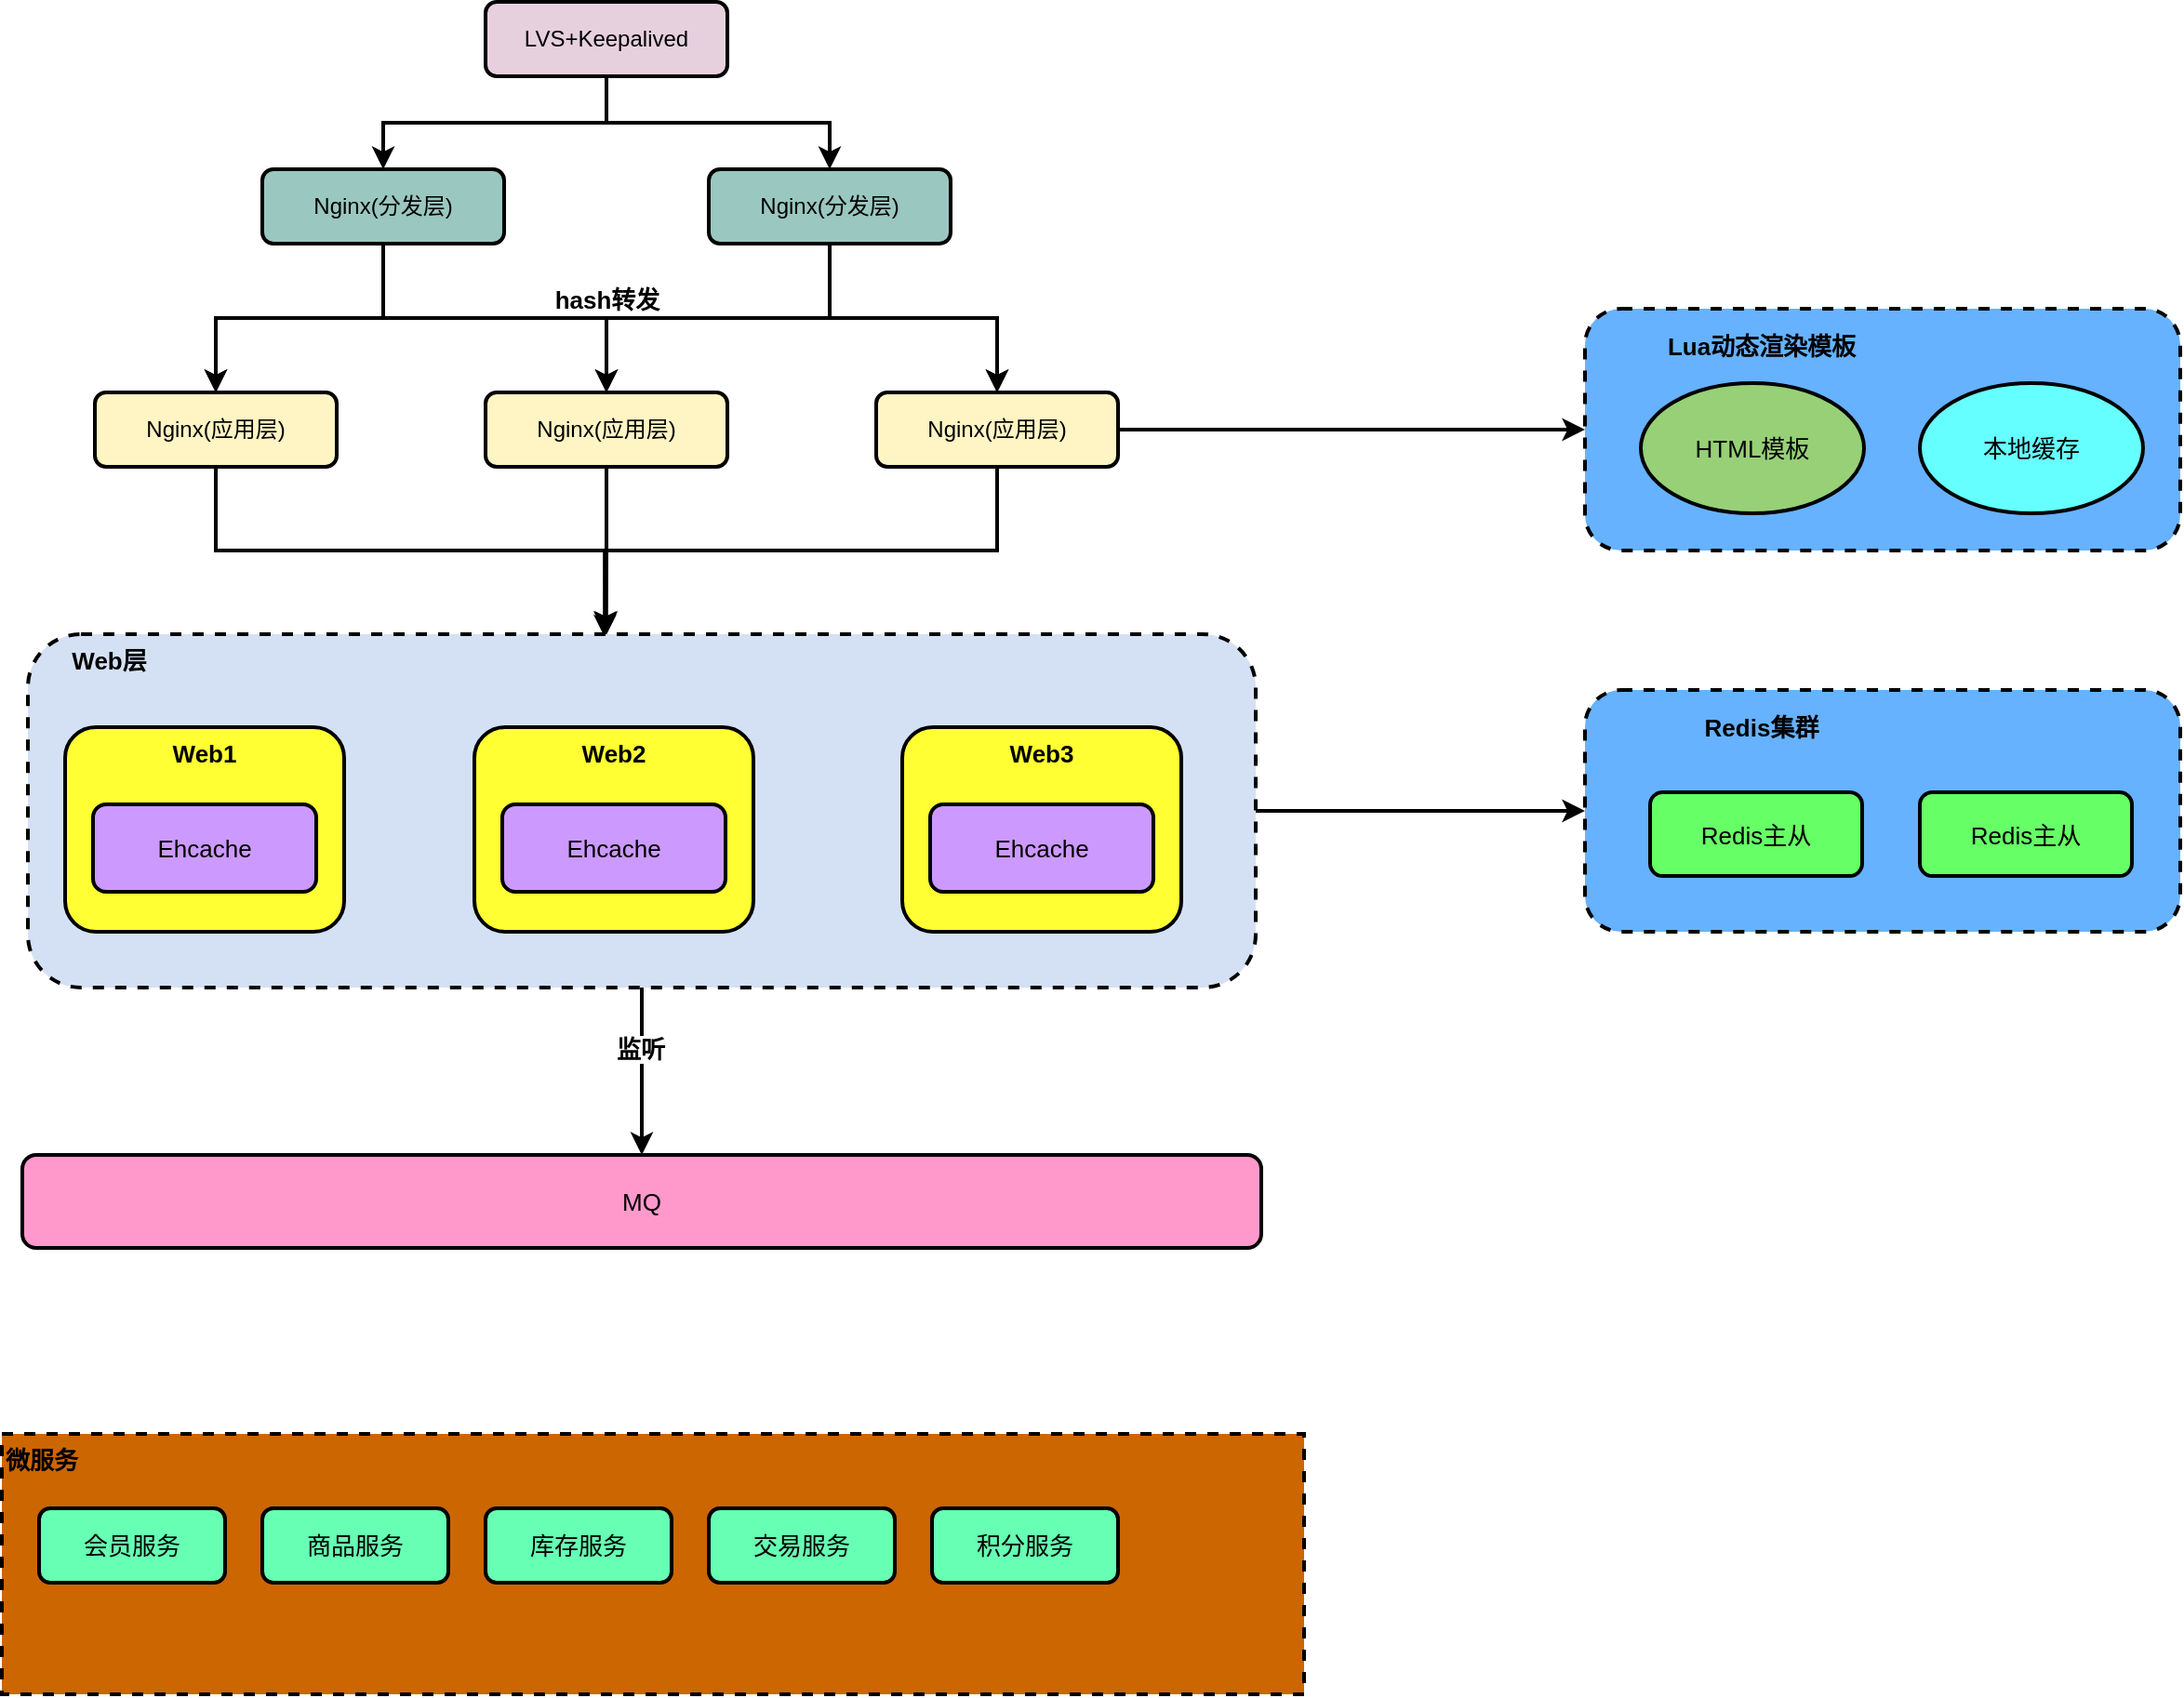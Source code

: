 <mxfile version="15.3.1" type="github">
  <diagram id="IPC0HBHVtDNUuMCplvsE" name="第 1 页">
    <mxGraphModel dx="1248" dy="686" grid="1" gridSize="10" guides="1" tooltips="1" connect="1" arrows="1" fold="1" page="1" pageScale="1" pageWidth="827" pageHeight="1169" math="0" shadow="0">
      <root>
        <mxCell id="0" />
        <mxCell id="1" parent="0" />
        <mxCell id="Cw3_puenSxwjHgjDXRye-3" value="" style="edgeStyle=orthogonalEdgeStyle;rounded=0;orthogonalLoop=1;jettySize=auto;html=1;strokeWidth=2;" edge="1" parent="1" source="Cw3_puenSxwjHgjDXRye-1" target="Cw3_puenSxwjHgjDXRye-2">
          <mxGeometry relative="1" as="geometry" />
        </mxCell>
        <mxCell id="Cw3_puenSxwjHgjDXRye-6" style="edgeStyle=orthogonalEdgeStyle;rounded=0;orthogonalLoop=1;jettySize=auto;html=1;exitX=0.5;exitY=1;exitDx=0;exitDy=0;entryX=0.5;entryY=0;entryDx=0;entryDy=0;strokeWidth=2;" edge="1" parent="1" source="Cw3_puenSxwjHgjDXRye-1" target="Cw3_puenSxwjHgjDXRye-5">
          <mxGeometry relative="1" as="geometry" />
        </mxCell>
        <mxCell id="Cw3_puenSxwjHgjDXRye-1" value="LVS+Keepalived" style="rounded=1;whiteSpace=wrap;html=1;fillColor=#E6D0DE;strokeWidth=2;" vertex="1" parent="1">
          <mxGeometry x="330" y="70" width="130" height="40" as="geometry" />
        </mxCell>
        <mxCell id="Cw3_puenSxwjHgjDXRye-8" value="" style="edgeStyle=orthogonalEdgeStyle;rounded=0;orthogonalLoop=1;jettySize=auto;html=1;strokeWidth=2;" edge="1" parent="1" source="Cw3_puenSxwjHgjDXRye-2" target="Cw3_puenSxwjHgjDXRye-7">
          <mxGeometry relative="1" as="geometry" />
        </mxCell>
        <mxCell id="Cw3_puenSxwjHgjDXRye-12" style="edgeStyle=orthogonalEdgeStyle;rounded=0;orthogonalLoop=1;jettySize=auto;html=1;exitX=0.5;exitY=1;exitDx=0;exitDy=0;entryX=0.5;entryY=0;entryDx=0;entryDy=0;strokeWidth=2;" edge="1" parent="1" source="Cw3_puenSxwjHgjDXRye-2" target="Cw3_puenSxwjHgjDXRye-10">
          <mxGeometry relative="1" as="geometry" />
        </mxCell>
        <mxCell id="Cw3_puenSxwjHgjDXRye-17" style="edgeStyle=orthogonalEdgeStyle;rounded=0;orthogonalLoop=1;jettySize=auto;html=1;exitX=0.5;exitY=1;exitDx=0;exitDy=0;entryX=0.5;entryY=0;entryDx=0;entryDy=0;strokeWidth=2;" edge="1" parent="1" source="Cw3_puenSxwjHgjDXRye-2" target="Cw3_puenSxwjHgjDXRye-14">
          <mxGeometry relative="1" as="geometry" />
        </mxCell>
        <mxCell id="Cw3_puenSxwjHgjDXRye-2" value="Nginx(分发层)" style="rounded=1;whiteSpace=wrap;html=1;fillColor=#9AC7BF;strokeWidth=2;" vertex="1" parent="1">
          <mxGeometry x="210" y="160" width="130" height="40" as="geometry" />
        </mxCell>
        <mxCell id="Cw3_puenSxwjHgjDXRye-9" style="edgeStyle=orthogonalEdgeStyle;rounded=0;orthogonalLoop=1;jettySize=auto;html=1;exitX=0.5;exitY=1;exitDx=0;exitDy=0;entryX=0.5;entryY=0;entryDx=0;entryDy=0;strokeWidth=2;" edge="1" parent="1" source="Cw3_puenSxwjHgjDXRye-5" target="Cw3_puenSxwjHgjDXRye-7">
          <mxGeometry relative="1" as="geometry" />
        </mxCell>
        <mxCell id="Cw3_puenSxwjHgjDXRye-13" style="edgeStyle=orthogonalEdgeStyle;rounded=0;orthogonalLoop=1;jettySize=auto;html=1;exitX=0.5;exitY=1;exitDx=0;exitDy=0;strokeWidth=2;" edge="1" parent="1" source="Cw3_puenSxwjHgjDXRye-5" target="Cw3_puenSxwjHgjDXRye-10">
          <mxGeometry relative="1" as="geometry" />
        </mxCell>
        <mxCell id="Cw3_puenSxwjHgjDXRye-16" style="edgeStyle=orthogonalEdgeStyle;rounded=0;orthogonalLoop=1;jettySize=auto;html=1;exitX=0.5;exitY=1;exitDx=0;exitDy=0;strokeWidth=2;" edge="1" parent="1" source="Cw3_puenSxwjHgjDXRye-5" target="Cw3_puenSxwjHgjDXRye-14">
          <mxGeometry relative="1" as="geometry" />
        </mxCell>
        <mxCell id="Cw3_puenSxwjHgjDXRye-5" value="Nginx(分发层)" style="rounded=1;whiteSpace=wrap;html=1;fillColor=#9AC7BF;strokeWidth=2;" vertex="1" parent="1">
          <mxGeometry x="450" y="160" width="130" height="40" as="geometry" />
        </mxCell>
        <mxCell id="Cw3_puenSxwjHgjDXRye-38" style="edgeStyle=orthogonalEdgeStyle;rounded=0;orthogonalLoop=1;jettySize=auto;html=1;exitX=0.5;exitY=1;exitDx=0;exitDy=0;entryX=0.471;entryY=0;entryDx=0;entryDy=0;entryPerimeter=0;fontSize=13;strokeWidth=2;" edge="1" parent="1" source="Cw3_puenSxwjHgjDXRye-7" target="Cw3_puenSxwjHgjDXRye-27">
          <mxGeometry relative="1" as="geometry" />
        </mxCell>
        <mxCell id="Cw3_puenSxwjHgjDXRye-7" value="Nginx(应用层)" style="rounded=1;whiteSpace=wrap;html=1;fillColor=#FFF4C3;strokeWidth=2;" vertex="1" parent="1">
          <mxGeometry x="330" y="280" width="130" height="40" as="geometry" />
        </mxCell>
        <mxCell id="Cw3_puenSxwjHgjDXRye-40" style="edgeStyle=orthogonalEdgeStyle;rounded=0;orthogonalLoop=1;jettySize=auto;html=1;exitX=0.5;exitY=1;exitDx=0;exitDy=0;entryX=0.47;entryY=0.01;entryDx=0;entryDy=0;entryPerimeter=0;fontSize=13;strokeWidth=2;" edge="1" parent="1" source="Cw3_puenSxwjHgjDXRye-10" target="Cw3_puenSxwjHgjDXRye-27">
          <mxGeometry relative="1" as="geometry" />
        </mxCell>
        <mxCell id="Cw3_puenSxwjHgjDXRye-10" value="Nginx(应用层)" style="rounded=1;whiteSpace=wrap;html=1;fillColor=#FFF4C3;strokeWidth=2;" vertex="1" parent="1">
          <mxGeometry x="120" y="280" width="130" height="40" as="geometry" />
        </mxCell>
        <mxCell id="Cw3_puenSxwjHgjDXRye-26" style="edgeStyle=orthogonalEdgeStyle;rounded=0;orthogonalLoop=1;jettySize=auto;html=1;exitX=1;exitY=0.5;exitDx=0;exitDy=0;fontSize=13;strokeWidth=2;entryX=0;entryY=0.5;entryDx=0;entryDy=0;" edge="1" parent="1" source="Cw3_puenSxwjHgjDXRye-14" target="Cw3_puenSxwjHgjDXRye-19">
          <mxGeometry relative="1" as="geometry">
            <mxPoint x="770" y="300" as="targetPoint" />
          </mxGeometry>
        </mxCell>
        <mxCell id="Cw3_puenSxwjHgjDXRye-39" style="edgeStyle=orthogonalEdgeStyle;rounded=0;orthogonalLoop=1;jettySize=auto;html=1;exitX=0.5;exitY=1;exitDx=0;exitDy=0;entryX=0.47;entryY=0;entryDx=0;entryDy=0;entryPerimeter=0;fontSize=13;strokeWidth=2;" edge="1" parent="1" source="Cw3_puenSxwjHgjDXRye-14" target="Cw3_puenSxwjHgjDXRye-27">
          <mxGeometry relative="1" as="geometry" />
        </mxCell>
        <mxCell id="Cw3_puenSxwjHgjDXRye-14" value="Nginx(应用层)" style="rounded=1;whiteSpace=wrap;html=1;fillColor=#FFF4C3;strokeWidth=2;" vertex="1" parent="1">
          <mxGeometry x="540" y="280" width="130" height="40" as="geometry" />
        </mxCell>
        <mxCell id="Cw3_puenSxwjHgjDXRye-18" value="hash转发" style="text;html=1;align=center;verticalAlign=middle;resizable=0;points=[];autosize=1;strokeColor=none;fillColor=none;fontSize=13;fontStyle=1" vertex="1" parent="1">
          <mxGeometry x="360" y="220" width="70" height="20" as="geometry" />
        </mxCell>
        <mxCell id="Cw3_puenSxwjHgjDXRye-25" value="" style="group" vertex="1" connectable="0" parent="1">
          <mxGeometry x="921" y="235" width="320" height="130" as="geometry" />
        </mxCell>
        <mxCell id="Cw3_puenSxwjHgjDXRye-19" value="" style="rounded=1;whiteSpace=wrap;html=1;fontSize=13;fillColor=#66B2FF;dashed=1;strokeWidth=2;" vertex="1" parent="Cw3_puenSxwjHgjDXRye-25">
          <mxGeometry width="320" height="130" as="geometry" />
        </mxCell>
        <mxCell id="Cw3_puenSxwjHgjDXRye-20" value="HTML模板" style="ellipse;whiteSpace=wrap;html=1;fontSize=13;fillColor=#97D077;strokeWidth=2;" vertex="1" parent="Cw3_puenSxwjHgjDXRye-25">
          <mxGeometry x="30" y="40" width="120" height="70" as="geometry" />
        </mxCell>
        <mxCell id="Cw3_puenSxwjHgjDXRye-21" value="本地缓存" style="ellipse;whiteSpace=wrap;html=1;fontSize=13;fillColor=#66FFFF;strokeWidth=2;" vertex="1" parent="Cw3_puenSxwjHgjDXRye-25">
          <mxGeometry x="180" y="40" width="120" height="70" as="geometry" />
        </mxCell>
        <mxCell id="Cw3_puenSxwjHgjDXRye-22" value="Lua动态渲染模板" style="text;html=1;strokeColor=none;fillColor=none;align=center;verticalAlign=middle;whiteSpace=wrap;rounded=0;fontSize=13;fontStyle=1" vertex="1" parent="Cw3_puenSxwjHgjDXRye-25">
          <mxGeometry x="10" y="10" width="170" height="20" as="geometry" />
        </mxCell>
        <mxCell id="Cw3_puenSxwjHgjDXRye-37" value="" style="group" vertex="1" connectable="0" parent="1">
          <mxGeometry x="84" y="410" width="660" height="190" as="geometry" />
        </mxCell>
        <mxCell id="Cw3_puenSxwjHgjDXRye-27" value="&amp;nbsp; &amp;nbsp; &amp;nbsp; Web层" style="rounded=1;whiteSpace=wrap;html=1;fontSize=13;strokeWidth=2;fillColor=#D4E1F5;dashed=1;verticalAlign=top;align=left;fontStyle=1" vertex="1" parent="Cw3_puenSxwjHgjDXRye-37">
          <mxGeometry width="660" height="190" as="geometry" />
        </mxCell>
        <mxCell id="Cw3_puenSxwjHgjDXRye-30" value="" style="group" vertex="1" connectable="0" parent="Cw3_puenSxwjHgjDXRye-37">
          <mxGeometry x="20" y="50" width="150" height="110" as="geometry" />
        </mxCell>
        <mxCell id="Cw3_puenSxwjHgjDXRye-28" value="&lt;b&gt;Web1&lt;/b&gt;" style="rounded=1;whiteSpace=wrap;html=1;fontSize=13;strokeWidth=2;fillColor=#FFFF33;verticalAlign=top;" vertex="1" parent="Cw3_puenSxwjHgjDXRye-30">
          <mxGeometry width="150" height="110" as="geometry" />
        </mxCell>
        <mxCell id="Cw3_puenSxwjHgjDXRye-29" value="Ehcache" style="rounded=1;whiteSpace=wrap;html=1;fontSize=13;strokeWidth=2;fillColor=#CC99FF;verticalAlign=middle;" vertex="1" parent="Cw3_puenSxwjHgjDXRye-30">
          <mxGeometry x="15" y="41.5" width="120" height="47" as="geometry" />
        </mxCell>
        <mxCell id="Cw3_puenSxwjHgjDXRye-31" value="" style="group" vertex="1" connectable="0" parent="Cw3_puenSxwjHgjDXRye-37">
          <mxGeometry x="240" y="50" width="150" height="110" as="geometry" />
        </mxCell>
        <mxCell id="Cw3_puenSxwjHgjDXRye-32" value="&lt;b&gt;Web2&lt;/b&gt;" style="rounded=1;whiteSpace=wrap;html=1;fontSize=13;strokeWidth=2;fillColor=#FFFF33;verticalAlign=top;" vertex="1" parent="Cw3_puenSxwjHgjDXRye-31">
          <mxGeometry width="150" height="110" as="geometry" />
        </mxCell>
        <mxCell id="Cw3_puenSxwjHgjDXRye-33" value="Ehcache" style="rounded=1;whiteSpace=wrap;html=1;fontSize=13;strokeWidth=2;fillColor=#CC99FF;verticalAlign=middle;" vertex="1" parent="Cw3_puenSxwjHgjDXRye-31">
          <mxGeometry x="15" y="41.5" width="120" height="47" as="geometry" />
        </mxCell>
        <mxCell id="Cw3_puenSxwjHgjDXRye-34" value="" style="group" vertex="1" connectable="0" parent="Cw3_puenSxwjHgjDXRye-37">
          <mxGeometry x="470" y="50" width="150" height="110" as="geometry" />
        </mxCell>
        <mxCell id="Cw3_puenSxwjHgjDXRye-35" value="&lt;b&gt;Web3&lt;/b&gt;" style="rounded=1;whiteSpace=wrap;html=1;fontSize=13;strokeWidth=2;fillColor=#FFFF33;verticalAlign=top;" vertex="1" parent="Cw3_puenSxwjHgjDXRye-34">
          <mxGeometry width="150" height="110" as="geometry" />
        </mxCell>
        <mxCell id="Cw3_puenSxwjHgjDXRye-36" value="Ehcache" style="rounded=1;whiteSpace=wrap;html=1;fontSize=13;strokeWidth=2;fillColor=#CC99FF;verticalAlign=middle;" vertex="1" parent="Cw3_puenSxwjHgjDXRye-34">
          <mxGeometry x="15" y="41.5" width="120" height="47" as="geometry" />
        </mxCell>
        <mxCell id="Cw3_puenSxwjHgjDXRye-48" value="" style="group" vertex="1" connectable="0" parent="1">
          <mxGeometry x="921" y="440" width="320" height="130" as="geometry" />
        </mxCell>
        <mxCell id="Cw3_puenSxwjHgjDXRye-42" value="" style="rounded=1;whiteSpace=wrap;html=1;fontSize=13;fillColor=#66B2FF;dashed=1;strokeWidth=2;" vertex="1" parent="Cw3_puenSxwjHgjDXRye-48">
          <mxGeometry width="320" height="130" as="geometry" />
        </mxCell>
        <mxCell id="Cw3_puenSxwjHgjDXRye-45" value="Redis集群" style="text;html=1;strokeColor=none;fillColor=none;align=center;verticalAlign=middle;whiteSpace=wrap;rounded=0;fontSize=13;fontStyle=1" vertex="1" parent="Cw3_puenSxwjHgjDXRye-48">
          <mxGeometry x="10" y="10" width="170" height="20" as="geometry" />
        </mxCell>
        <mxCell id="Cw3_puenSxwjHgjDXRye-46" value="Redis主从" style="rounded=1;whiteSpace=wrap;html=1;fontSize=13;strokeWidth=2;fillColor=#66FF66;align=center;verticalAlign=middle;" vertex="1" parent="Cw3_puenSxwjHgjDXRye-48">
          <mxGeometry x="35" y="55" width="114" height="45" as="geometry" />
        </mxCell>
        <mxCell id="Cw3_puenSxwjHgjDXRye-47" value="Redis主从" style="rounded=1;whiteSpace=wrap;html=1;fontSize=13;strokeWidth=2;fillColor=#66FF66;align=center;verticalAlign=middle;" vertex="1" parent="Cw3_puenSxwjHgjDXRye-48">
          <mxGeometry x="180" y="55" width="114" height="45" as="geometry" />
        </mxCell>
        <mxCell id="Cw3_puenSxwjHgjDXRye-49" style="edgeStyle=orthogonalEdgeStyle;rounded=0;orthogonalLoop=1;jettySize=auto;html=1;exitX=1;exitY=0.5;exitDx=0;exitDy=0;entryX=0;entryY=0.5;entryDx=0;entryDy=0;fontSize=13;strokeWidth=2;" edge="1" parent="1" source="Cw3_puenSxwjHgjDXRye-27" target="Cw3_puenSxwjHgjDXRye-42">
          <mxGeometry relative="1" as="geometry" />
        </mxCell>
        <mxCell id="Cw3_puenSxwjHgjDXRye-50" value="MQ" style="rounded=1;whiteSpace=wrap;html=1;fontSize=13;strokeWidth=2;fillColor=#FF99CC;align=center;verticalAlign=middle;" vertex="1" parent="1">
          <mxGeometry x="81" y="690" width="666" height="50" as="geometry" />
        </mxCell>
        <mxCell id="Cw3_puenSxwjHgjDXRye-51" style="edgeStyle=orthogonalEdgeStyle;rounded=0;orthogonalLoop=1;jettySize=auto;html=1;exitX=0.5;exitY=1;exitDx=0;exitDy=0;entryX=0.5;entryY=0;entryDx=0;entryDy=0;fontSize=13;strokeWidth=2;" edge="1" parent="1" source="Cw3_puenSxwjHgjDXRye-27" target="Cw3_puenSxwjHgjDXRye-50">
          <mxGeometry relative="1" as="geometry" />
        </mxCell>
        <mxCell id="Cw3_puenSxwjHgjDXRye-52" value="监听" style="edgeLabel;html=1;align=center;verticalAlign=middle;resizable=0;points=[];fontSize=13;fontStyle=1" vertex="1" connectable="0" parent="Cw3_puenSxwjHgjDXRye-51">
          <mxGeometry x="-0.269" y="-1" relative="1" as="geometry">
            <mxPoint as="offset" />
          </mxGeometry>
        </mxCell>
        <mxCell id="Cw3_puenSxwjHgjDXRye-53" value="微服务" style="rounded=0;whiteSpace=wrap;html=1;fontSize=13;strokeWidth=2;fillColor=#CC6600;align=left;verticalAlign=top;dashed=1;fontStyle=1" vertex="1" parent="1">
          <mxGeometry x="70" y="840" width="700" height="140" as="geometry" />
        </mxCell>
        <mxCell id="Cw3_puenSxwjHgjDXRye-54" value="会员服务" style="rounded=1;whiteSpace=wrap;html=1;fontSize=13;strokeWidth=2;fillColor=#66FFB3;align=center;verticalAlign=middle;" vertex="1" parent="1">
          <mxGeometry x="90" y="880" width="100" height="40" as="geometry" />
        </mxCell>
        <mxCell id="Cw3_puenSxwjHgjDXRye-55" value="商品服务" style="rounded=1;whiteSpace=wrap;html=1;fontSize=13;strokeWidth=2;fillColor=#66FFB3;align=center;verticalAlign=middle;" vertex="1" parent="1">
          <mxGeometry x="210" y="880" width="100" height="40" as="geometry" />
        </mxCell>
        <mxCell id="Cw3_puenSxwjHgjDXRye-56" value="库存服务" style="rounded=1;whiteSpace=wrap;html=1;fontSize=13;strokeWidth=2;fillColor=#66FFB3;align=center;verticalAlign=middle;" vertex="1" parent="1">
          <mxGeometry x="330" y="880" width="100" height="40" as="geometry" />
        </mxCell>
        <mxCell id="Cw3_puenSxwjHgjDXRye-57" value="交易服务" style="rounded=1;whiteSpace=wrap;html=1;fontSize=13;strokeWidth=2;fillColor=#66FFB3;align=center;verticalAlign=middle;" vertex="1" parent="1">
          <mxGeometry x="450" y="880" width="100" height="40" as="geometry" />
        </mxCell>
        <mxCell id="Cw3_puenSxwjHgjDXRye-58" value="积分服务" style="rounded=1;whiteSpace=wrap;html=1;fontSize=13;strokeWidth=2;fillColor=#66FFB3;align=center;verticalAlign=middle;" vertex="1" parent="1">
          <mxGeometry x="570" y="880" width="100" height="40" as="geometry" />
        </mxCell>
      </root>
    </mxGraphModel>
  </diagram>
</mxfile>
